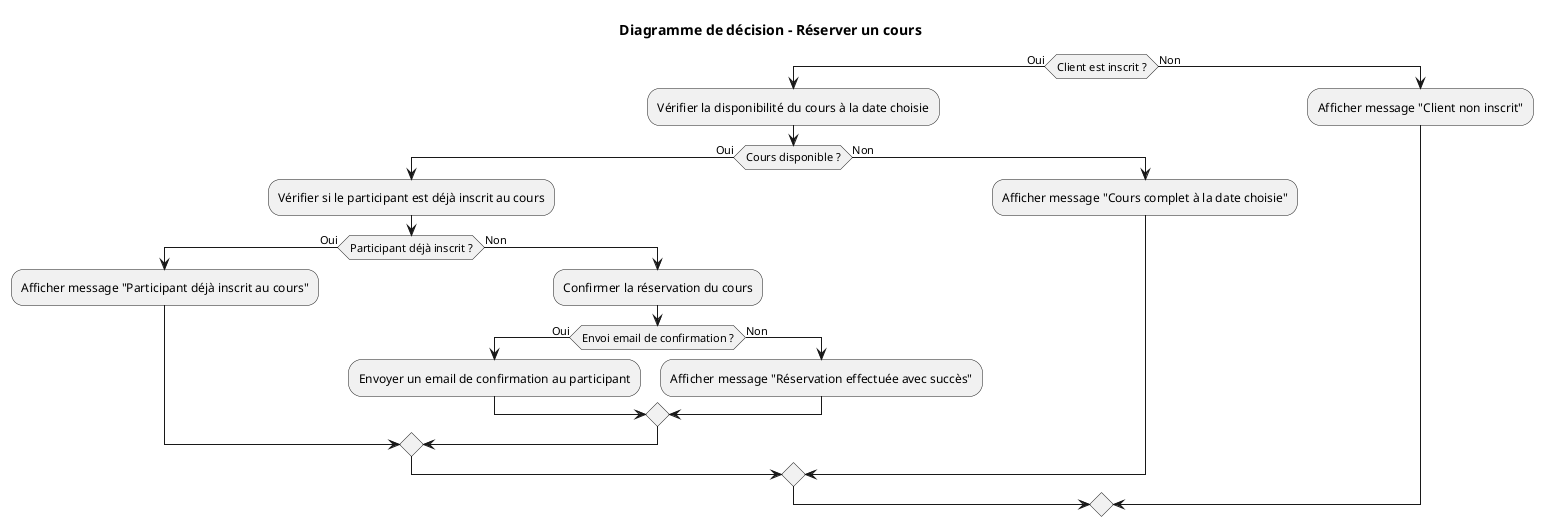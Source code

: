 @startuml
title Diagramme de décision - Réserver un cours

if (Client est inscrit ?) then (Oui)
    :Vérifier la disponibilité du cours à la date choisie;
    if (Cours disponible ?) then (Oui)
        :Vérifier si le participant est déjà inscrit au cours;
        if (Participant déjà inscrit ?) then (Oui)
            :Afficher message "Participant déjà inscrit au cours";
        else (Non)
            :Confirmer la réservation du cours;
            if (Envoi email de confirmation ?) then (Oui)
                :Envoyer un email de confirmation au participant;
            else (Non)
                :Afficher message "Réservation effectuée avec succès";
            endif
        endif
    else (Non)
        :Afficher message "Cours complet à la date choisie";
    endif
else (Non)
    :Afficher message "Client non inscrit";
endif
@enduml